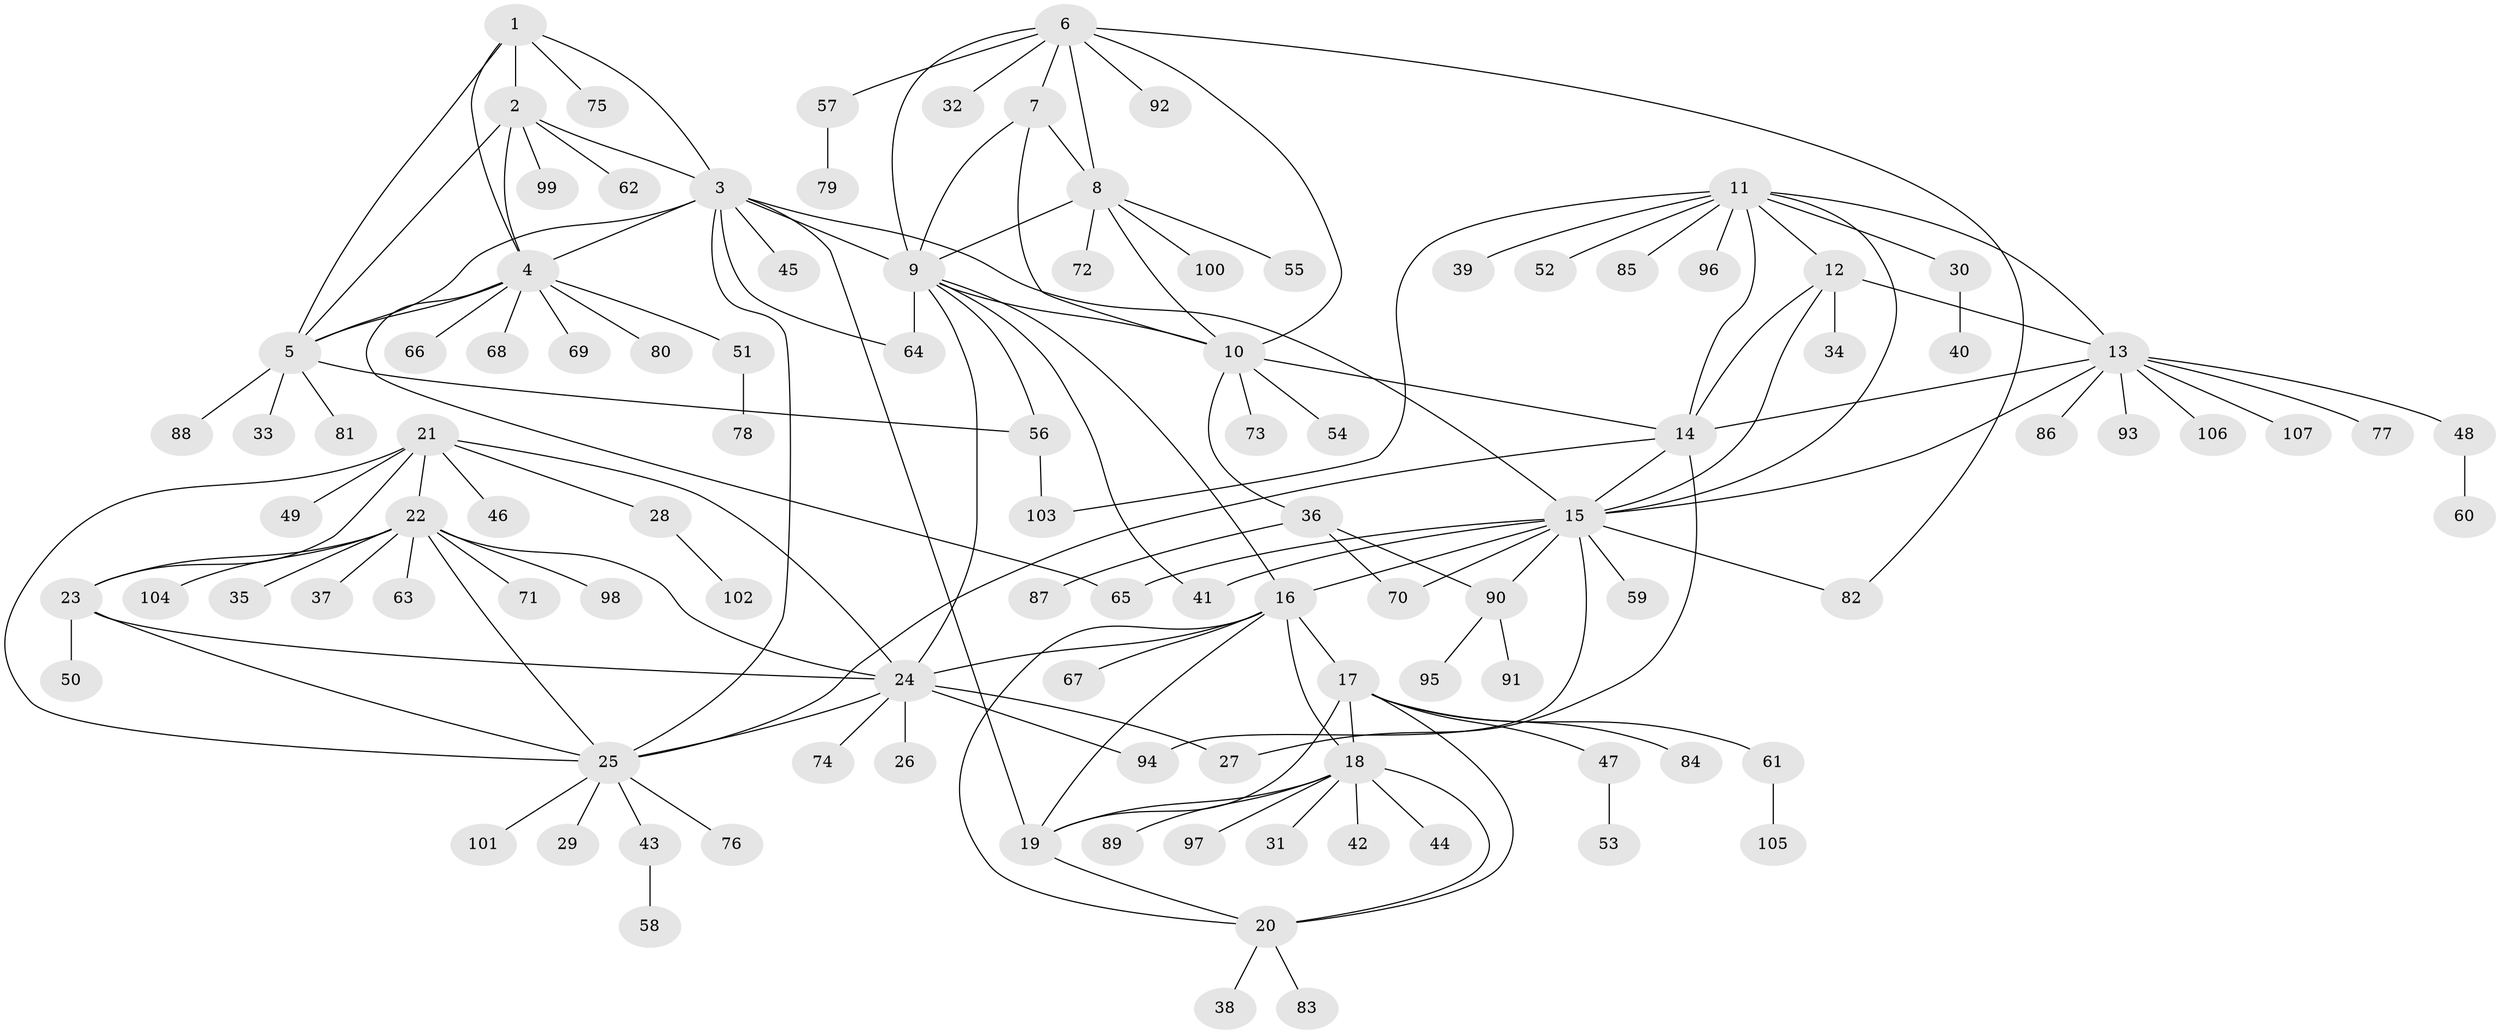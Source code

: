 // coarse degree distribution, {4: 0.024390243902439025, 5: 0.036585365853658534, 18: 0.012195121951219513, 10: 0.036585365853658534, 7: 0.024390243902439025, 3: 0.04878048780487805, 9: 0.06097560975609756, 6: 0.036585365853658534, 13: 0.012195121951219513, 1: 0.6219512195121951, 2: 0.08536585365853659}
// Generated by graph-tools (version 1.1) at 2025/52/02/27/25 19:52:16]
// undirected, 107 vertices, 152 edges
graph export_dot {
graph [start="1"]
  node [color=gray90,style=filled];
  1;
  2;
  3;
  4;
  5;
  6;
  7;
  8;
  9;
  10;
  11;
  12;
  13;
  14;
  15;
  16;
  17;
  18;
  19;
  20;
  21;
  22;
  23;
  24;
  25;
  26;
  27;
  28;
  29;
  30;
  31;
  32;
  33;
  34;
  35;
  36;
  37;
  38;
  39;
  40;
  41;
  42;
  43;
  44;
  45;
  46;
  47;
  48;
  49;
  50;
  51;
  52;
  53;
  54;
  55;
  56;
  57;
  58;
  59;
  60;
  61;
  62;
  63;
  64;
  65;
  66;
  67;
  68;
  69;
  70;
  71;
  72;
  73;
  74;
  75;
  76;
  77;
  78;
  79;
  80;
  81;
  82;
  83;
  84;
  85;
  86;
  87;
  88;
  89;
  90;
  91;
  92;
  93;
  94;
  95;
  96;
  97;
  98;
  99;
  100;
  101;
  102;
  103;
  104;
  105;
  106;
  107;
  1 -- 2;
  1 -- 3;
  1 -- 4;
  1 -- 5;
  1 -- 75;
  2 -- 3;
  2 -- 4;
  2 -- 5;
  2 -- 62;
  2 -- 99;
  3 -- 4;
  3 -- 5;
  3 -- 9;
  3 -- 15;
  3 -- 19;
  3 -- 25;
  3 -- 45;
  3 -- 64;
  4 -- 5;
  4 -- 51;
  4 -- 65;
  4 -- 66;
  4 -- 68;
  4 -- 69;
  4 -- 80;
  5 -- 33;
  5 -- 56;
  5 -- 81;
  5 -- 88;
  6 -- 7;
  6 -- 8;
  6 -- 9;
  6 -- 10;
  6 -- 32;
  6 -- 57;
  6 -- 82;
  6 -- 92;
  7 -- 8;
  7 -- 9;
  7 -- 10;
  8 -- 9;
  8 -- 10;
  8 -- 55;
  8 -- 72;
  8 -- 100;
  9 -- 10;
  9 -- 16;
  9 -- 24;
  9 -- 41;
  9 -- 56;
  9 -- 64;
  10 -- 14;
  10 -- 36;
  10 -- 54;
  10 -- 73;
  11 -- 12;
  11 -- 13;
  11 -- 14;
  11 -- 15;
  11 -- 30;
  11 -- 39;
  11 -- 52;
  11 -- 85;
  11 -- 96;
  11 -- 103;
  12 -- 13;
  12 -- 14;
  12 -- 15;
  12 -- 34;
  13 -- 14;
  13 -- 15;
  13 -- 48;
  13 -- 77;
  13 -- 86;
  13 -- 93;
  13 -- 106;
  13 -- 107;
  14 -- 15;
  14 -- 25;
  14 -- 27;
  15 -- 16;
  15 -- 41;
  15 -- 59;
  15 -- 65;
  15 -- 70;
  15 -- 82;
  15 -- 90;
  15 -- 94;
  16 -- 17;
  16 -- 18;
  16 -- 19;
  16 -- 20;
  16 -- 24;
  16 -- 67;
  17 -- 18;
  17 -- 19;
  17 -- 20;
  17 -- 47;
  17 -- 61;
  17 -- 84;
  18 -- 19;
  18 -- 20;
  18 -- 31;
  18 -- 42;
  18 -- 44;
  18 -- 89;
  18 -- 97;
  19 -- 20;
  20 -- 38;
  20 -- 83;
  21 -- 22;
  21 -- 23;
  21 -- 24;
  21 -- 25;
  21 -- 28;
  21 -- 46;
  21 -- 49;
  22 -- 23;
  22 -- 24;
  22 -- 25;
  22 -- 35;
  22 -- 37;
  22 -- 63;
  22 -- 71;
  22 -- 98;
  22 -- 104;
  23 -- 24;
  23 -- 25;
  23 -- 50;
  24 -- 25;
  24 -- 26;
  24 -- 27;
  24 -- 74;
  24 -- 94;
  25 -- 29;
  25 -- 43;
  25 -- 76;
  25 -- 101;
  28 -- 102;
  30 -- 40;
  36 -- 70;
  36 -- 87;
  36 -- 90;
  43 -- 58;
  47 -- 53;
  48 -- 60;
  51 -- 78;
  56 -- 103;
  57 -- 79;
  61 -- 105;
  90 -- 91;
  90 -- 95;
}
